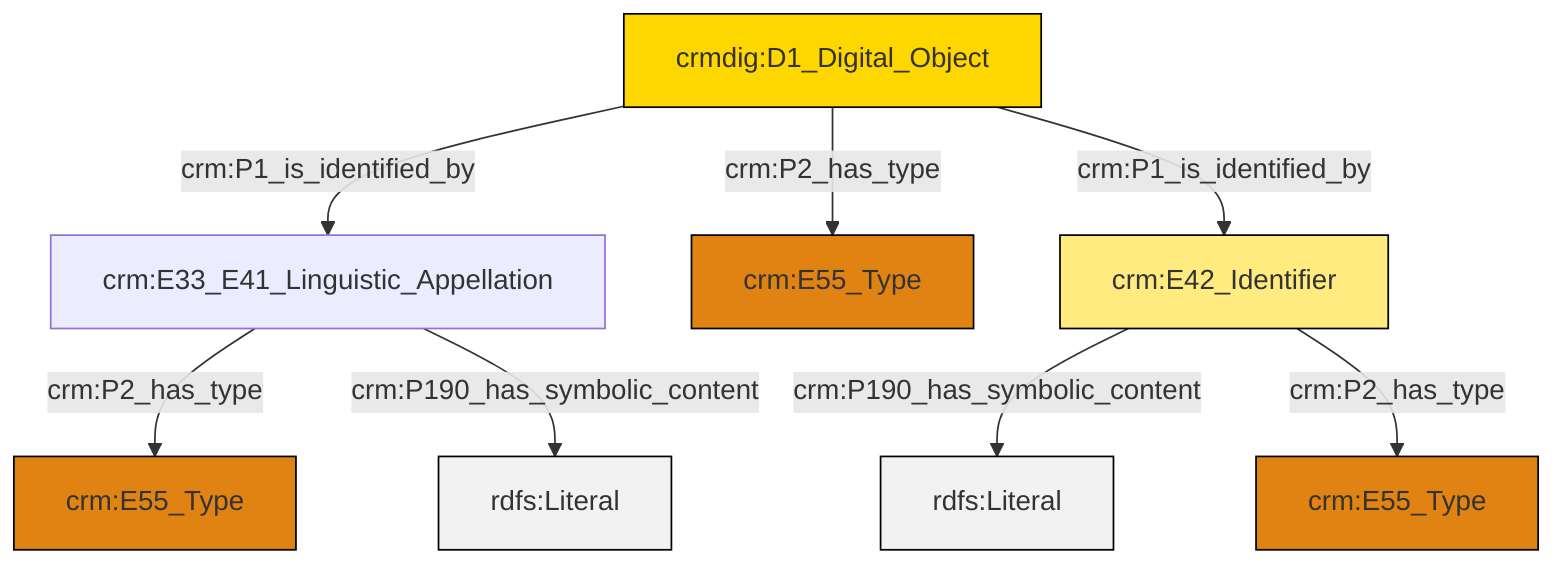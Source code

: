 graph TD
classDef Literal fill:#f2f2f2,stroke:#000000;
classDef CRM_Entity fill:#FFFFFF,stroke:#000000;
classDef Temporal_Entity fill:#00C9E6, stroke:#000000;
classDef Type fill:#E18312, stroke:#000000;
classDef Time-Span fill:#2C9C91, stroke:#000000;
classDef Appellation fill:#FFEB7F, stroke:#000000;
classDef Place fill:#008836, stroke:#000000;
classDef Persistent_Item fill:#B266B2, stroke:#000000;
classDef Conceptual_Object fill:#FFD700, stroke:#000000;
classDef Physical_Thing fill:#D2B48C, stroke:#000000;
classDef Actor fill:#f58aad, stroke:#000000;
classDef PC_Classes fill:#4ce600, stroke:#000000;
classDef Multi fill:#cccccc,stroke:#000000;

0["crm:E42_Identifier"]:::Appellation -->|crm:P190_has_symbolic_content| 4[rdfs:Literal]:::Literal
2["crmdig:D1_Digital_Object"]:::Conceptual_Object -->|crm:P1_is_identified_by| 7["crm:E33_E41_Linguistic_Appellation"]:::Default
0["crm:E42_Identifier"]:::Appellation -->|crm:P2_has_type| 8["crm:E55_Type"]:::Type
7["crm:E33_E41_Linguistic_Appellation"]:::Default -->|crm:P2_has_type| 10["crm:E55_Type"]:::Type
2["crmdig:D1_Digital_Object"]:::Conceptual_Object -->|crm:P1_is_identified_by| 0["crm:E42_Identifier"]:::Appellation
7["crm:E33_E41_Linguistic_Appellation"]:::Default -->|crm:P190_has_symbolic_content| 14[rdfs:Literal]:::Literal
2["crmdig:D1_Digital_Object"]:::Conceptual_Object -->|crm:P2_has_type| 5["crm:E55_Type"]:::Type
